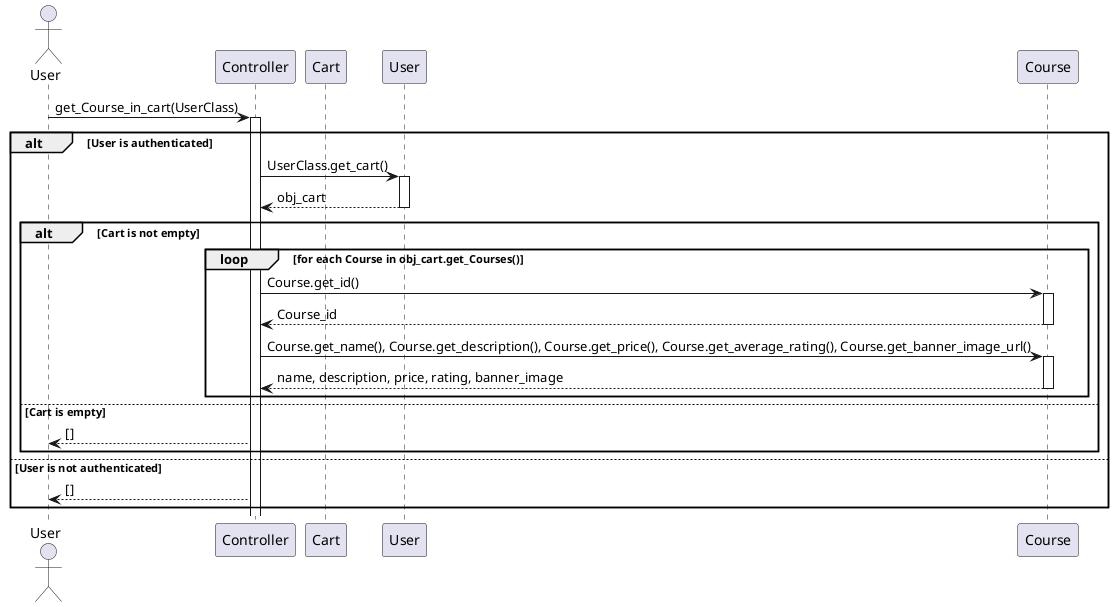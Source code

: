 @startuml

actor User
participant Controller
participant Cart
participant "User" as UserClass

User -> Controller: get_Course_in_cart(UserClass)
activate Controller

alt User is authenticated
    Controller -> UserClass: UserClass.get_cart()
    activate UserClass
    UserClass --> Controller: obj_cart
    deactivate UserClass

    alt Cart is not empty
        loop for each Course in obj_cart.get_Courses()
            Controller -> Course: Course.get_id()
            activate Course
            Course --> Controller: Course_id
            deactivate Course

            Controller -> Course: Course.get_name(), Course.get_description(), Course.get_price(), Course.get_average_rating(), Course.get_banner_image_url()
            activate Course
            Course --> Controller: name, description, price, rating, banner_image
            deactivate Course

        end
    else Cart is empty
        Controller --> User: []
    end

else User is not authenticated
    Controller --> User: []
end

@enduml